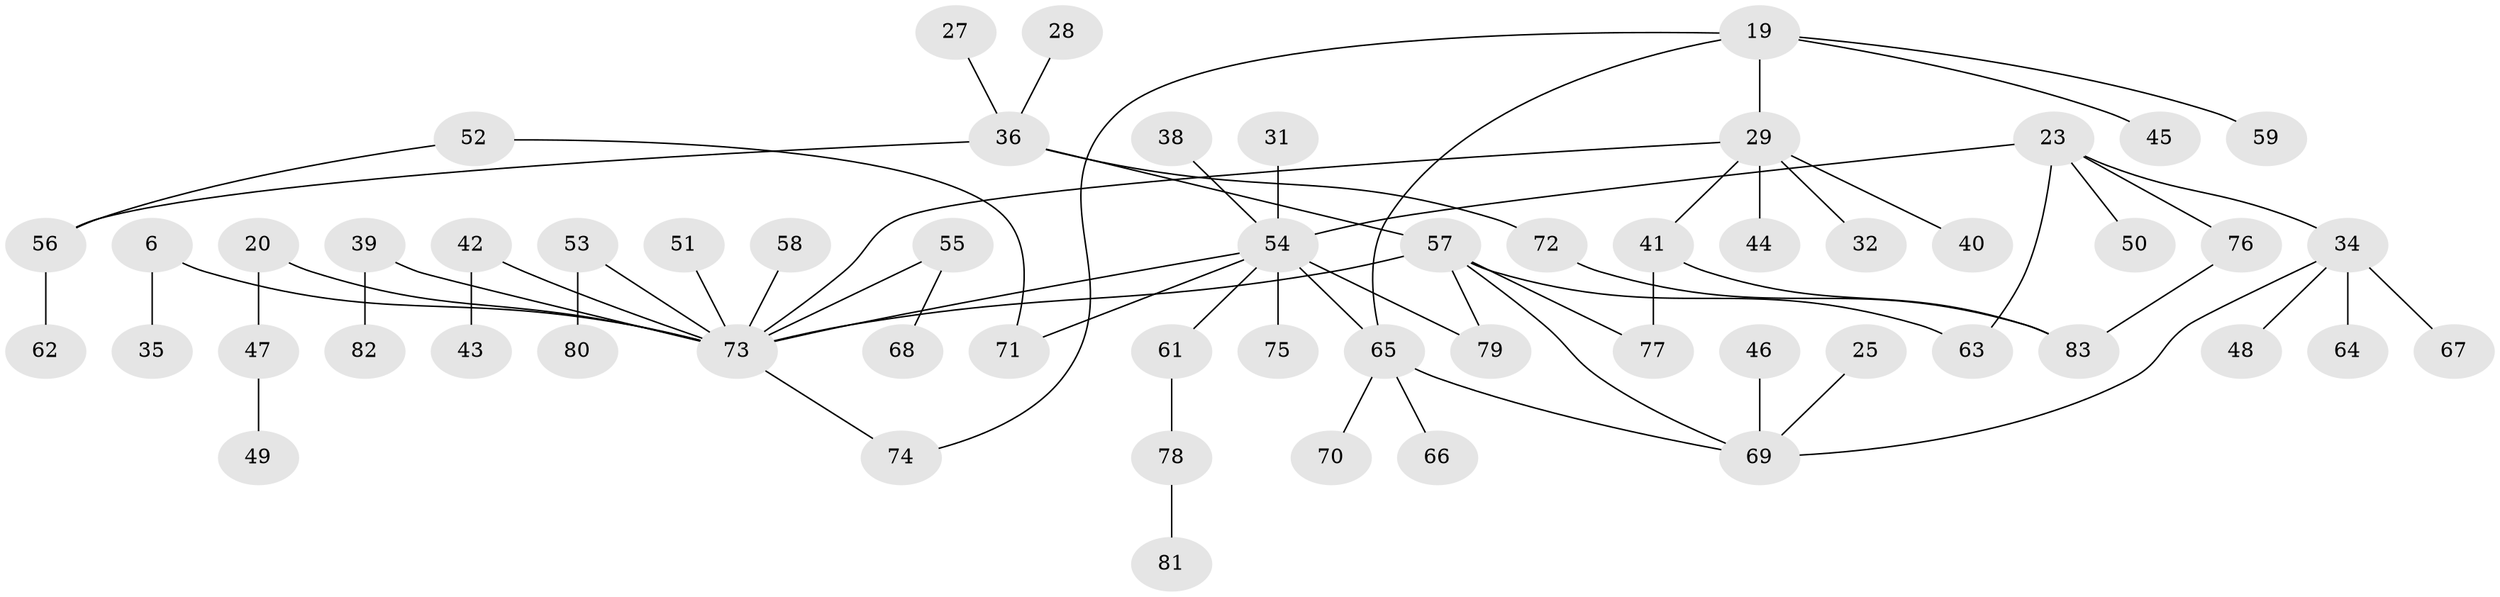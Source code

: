 // original degree distribution, {10: 0.012048192771084338, 5: 0.04819277108433735, 8: 0.012048192771084338, 4: 0.08433734939759036, 2: 0.30120481927710846, 3: 0.13253012048192772, 1: 0.39759036144578314, 6: 0.012048192771084338}
// Generated by graph-tools (version 1.1) at 2025/45/03/04/25 21:45:05]
// undirected, 58 vertices, 67 edges
graph export_dot {
graph [start="1"]
  node [color=gray90,style=filled];
  6;
  19;
  20;
  23;
  25;
  27;
  28;
  29 [super="+11"];
  31;
  32;
  34 [super="+22"];
  35;
  36 [super="+7"];
  38;
  39;
  40;
  41 [super="+30"];
  42;
  43;
  44;
  45;
  46;
  47;
  48;
  49;
  50;
  51;
  52;
  53;
  54 [super="+3+8+10"];
  55;
  56 [super="+12+16"];
  57 [super="+33"];
  58;
  59;
  61;
  62;
  63 [super="+26"];
  64;
  65 [super="+24+60"];
  66;
  67;
  68;
  69 [super="+14"];
  70;
  71;
  72;
  73 [super="+17+4+18"];
  74;
  75;
  76;
  77;
  78;
  79;
  80;
  81;
  82;
  83;
  6 -- 35;
  6 -- 73;
  19 -- 29 [weight=2];
  19 -- 45;
  19 -- 59;
  19 -- 74;
  19 -- 65;
  20 -- 47;
  20 -- 73;
  23 -- 50;
  23 -- 76;
  23 -- 34;
  23 -- 54;
  23 -- 63;
  25 -- 69;
  27 -- 36;
  28 -- 36;
  29 -- 32;
  29 -- 40;
  29 -- 44;
  29 -- 41;
  29 -- 73;
  31 -- 54;
  34 -- 64;
  34 -- 48;
  34 -- 67;
  34 -- 69;
  36 -- 72;
  36 -- 56;
  36 -- 57;
  38 -- 54;
  39 -- 82;
  39 -- 73;
  41 -- 83;
  41 -- 77;
  42 -- 43;
  42 -- 73;
  46 -- 69;
  47 -- 49;
  51 -- 73;
  52 -- 71;
  52 -- 56;
  53 -- 80;
  53 -- 73;
  54 -- 75;
  54 -- 71;
  54 -- 79;
  54 -- 61;
  54 -- 73;
  54 -- 65 [weight=2];
  55 -- 68;
  55 -- 73;
  56 -- 62;
  57 -- 69;
  57 -- 77;
  57 -- 79;
  57 -- 73;
  57 -- 63;
  58 -- 73;
  61 -- 78;
  65 -- 70;
  65 -- 69;
  65 -- 66;
  72 -- 83;
  73 -- 74;
  76 -- 83;
  78 -- 81;
}
